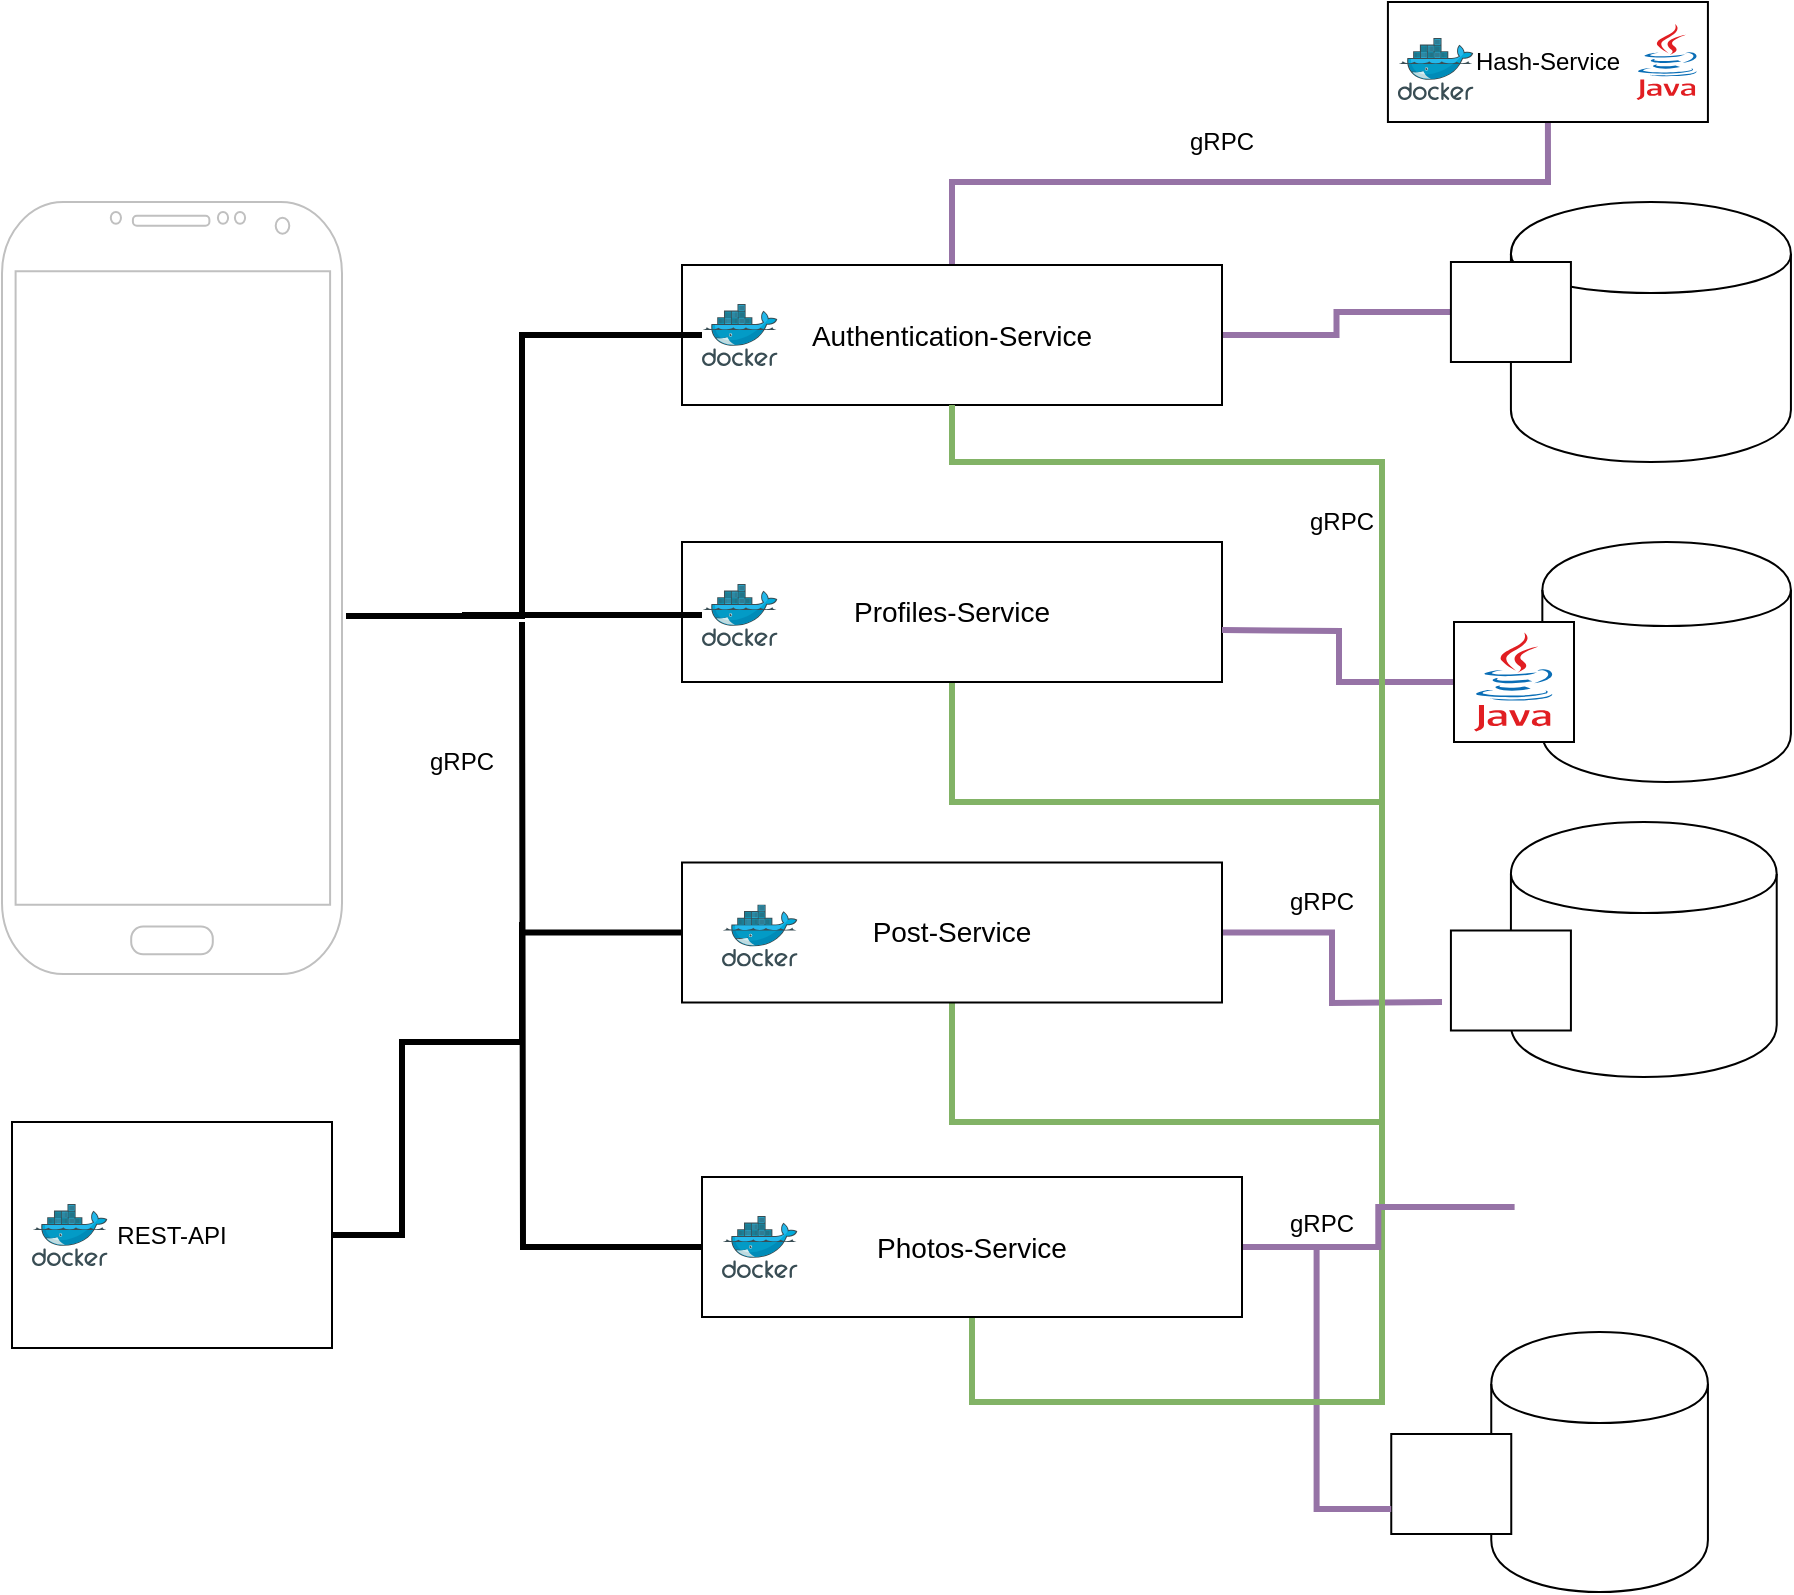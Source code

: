<mxfile version="13.0.3" type="device"><diagram id="kzYOVW_9W5RdmveZh3JC" name="Page-1"><mxGraphModel dx="1422" dy="942" grid="1" gridSize="10" guides="1" tooltips="1" connect="1" arrows="1" fold="1" page="1" pageScale="1" pageWidth="850" pageHeight="1100" math="0" shadow="0"><root><mxCell id="0"/><mxCell id="1" parent="0"/><mxCell id="gLaVT_gJd6wTQTXSnAGv-7" value="" style="shape=cylinder;whiteSpace=wrap;html=1;boundedLbl=1;backgroundOutline=1;" vertex="1" parent="1"><mxGeometry x="764.46" y="270" width="140" height="130" as="geometry"/></mxCell><mxCell id="gLaVT_gJd6wTQTXSnAGv-36" style="edgeStyle=orthogonalEdgeStyle;rounded=0;orthogonalLoop=1;jettySize=auto;html=1;entryX=0.5;entryY=1;entryDx=0;entryDy=0;startArrow=none;startFill=0;endArrow=none;endFill=0;fillColor=#e1d5e7;strokeColor=#9673a6;strokeWidth=3;" edge="1" parent="1" source="gLaVT_gJd6wTQTXSnAGv-1" target="gLaVT_gJd6wTQTXSnAGv-11"><mxGeometry relative="1" as="geometry"><Array as="points"><mxPoint x="485" y="260"/><mxPoint x="783" y="260"/></Array></mxGeometry></mxCell><mxCell id="gLaVT_gJd6wTQTXSnAGv-37" style="edgeStyle=orthogonalEdgeStyle;rounded=0;orthogonalLoop=1;jettySize=auto;html=1;entryX=0;entryY=0.5;entryDx=0;entryDy=0;startArrow=none;startFill=0;endArrow=none;endFill=0;fillColor=#e1d5e7;strokeColor=#9673a6;strokeWidth=3;" edge="1" parent="1" source="gLaVT_gJd6wTQTXSnAGv-1" target="gLaVT_gJd6wTQTXSnAGv-2"><mxGeometry relative="1" as="geometry"/></mxCell><mxCell id="gLaVT_gJd6wTQTXSnAGv-1" value="&lt;font style=&quot;font-size: 14px&quot;&gt;Authentication-Service&lt;/font&gt;" style="rounded=0;whiteSpace=wrap;html=1;" vertex="1" parent="1"><mxGeometry x="350" y="301.5" width="270" height="70" as="geometry"/></mxCell><mxCell id="gLaVT_gJd6wTQTXSnAGv-2" value="" style="rounded=0;whiteSpace=wrap;html=1;" vertex="1" parent="1"><mxGeometry x="734.46" y="300" width="60" height="50" as="geometry"/></mxCell><mxCell id="gLaVT_gJd6wTQTXSnAGv-3" value="" style="shape=image;html=1;verticalAlign=top;verticalLabelPosition=bottom;labelBackgroundColor=#ffffff;imageAspect=0;aspect=fixed;image=https://cdn4.iconfinder.com/data/icons/logos-brands-5/24/go-128.png" vertex="1" parent="1"><mxGeometry x="750.46" y="316" width="28" height="28" as="geometry"/></mxCell><mxCell id="gLaVT_gJd6wTQTXSnAGv-6" value="" style="shape=image;html=1;verticalAlign=top;verticalLabelPosition=bottom;labelBackgroundColor=#ffffff;imageAspect=0;aspect=fixed;image=https://cdn4.iconfinder.com/data/icons/logos-brands-5/24/go-128.png" vertex="1" parent="1"><mxGeometry x="580" y="311" width="28" height="28" as="geometry"/></mxCell><mxCell id="gLaVT_gJd6wTQTXSnAGv-8" value="" style="shape=image;html=1;verticalAlign=top;verticalLabelPosition=bottom;labelBackgroundColor=#ffffff;imageAspect=0;aspect=fixed;image=https://cdn4.iconfinder.com/data/icons/logos-brands-5/24/mysql-128.png" vertex="1" parent="1"><mxGeometry x="778.96" y="300" width="97" height="97" as="geometry"/></mxCell><mxCell id="gLaVT_gJd6wTQTXSnAGv-41" style="edgeStyle=orthogonalEdgeStyle;rounded=0;orthogonalLoop=1;jettySize=auto;html=1;entryX=0.5;entryY=1;entryDx=0;entryDy=0;startArrow=none;startFill=0;endArrow=none;endFill=0;fillColor=#d5e8d4;strokeColor=#82b366;strokeWidth=3;" edge="1" parent="1" source="gLaVT_gJd6wTQTXSnAGv-9" target="gLaVT_gJd6wTQTXSnAGv-1"><mxGeometry relative="1" as="geometry"><Array as="points"><mxPoint x="485" y="570"/><mxPoint x="700" y="570"/><mxPoint x="700" y="400"/><mxPoint x="485" y="400"/></Array></mxGeometry></mxCell><mxCell id="gLaVT_gJd6wTQTXSnAGv-9" value="&lt;font style=&quot;font-size: 14px&quot;&gt;Profiles-Service&lt;/font&gt;" style="rounded=0;whiteSpace=wrap;html=1;" vertex="1" parent="1"><mxGeometry x="350" y="440" width="270" height="70" as="geometry"/></mxCell><mxCell id="gLaVT_gJd6wTQTXSnAGv-38" style="edgeStyle=orthogonalEdgeStyle;rounded=0;orthogonalLoop=1;jettySize=auto;html=1;entryX=0;entryY=0.5;entryDx=0;entryDy=0;startArrow=none;startFill=0;endArrow=none;endFill=0;fillColor=#e1d5e7;strokeColor=#9673a6;strokeWidth=3;" edge="1" parent="1" target="gLaVT_gJd6wTQTXSnAGv-14"><mxGeometry relative="1" as="geometry"><mxPoint x="620" y="484" as="sourcePoint"/></mxGeometry></mxCell><mxCell id="gLaVT_gJd6wTQTXSnAGv-10" value="" style="shape=image;html=1;verticalAlign=top;verticalLabelPosition=bottom;labelBackgroundColor=#ffffff;imageAspect=0;aspect=fixed;image=https://cdn4.iconfinder.com/data/icons/logos-brands-5/24/go-128.png" vertex="1" parent="1"><mxGeometry x="580" y="470" width="28" height="28" as="geometry"/></mxCell><mxCell id="gLaVT_gJd6wTQTXSnAGv-11" value="Hash-Service" style="rounded=0;whiteSpace=wrap;html=1;" vertex="1" parent="1"><mxGeometry x="702.96" y="170" width="160" height="60" as="geometry"/></mxCell><mxCell id="gLaVT_gJd6wTQTXSnAGv-12" value="" style="shape=cylinder;whiteSpace=wrap;html=1;boundedLbl=1;backgroundOutline=1;" vertex="1" parent="1"><mxGeometry x="780.17" y="440" width="124.29" height="120" as="geometry"/></mxCell><mxCell id="gLaVT_gJd6wTQTXSnAGv-13" value="" style="shape=image;html=1;verticalAlign=top;verticalLabelPosition=bottom;labelBackgroundColor=#ffffff;imageAspect=0;aspect=fixed;image=https://cdn4.iconfinder.com/data/icons/logos-brands-5/24/neo4j-128.png" vertex="1" parent="1"><mxGeometry x="817.96" y="492" width="58" height="58" as="geometry"/></mxCell><mxCell id="gLaVT_gJd6wTQTXSnAGv-14" value="" style="rounded=0;whiteSpace=wrap;html=1;" vertex="1" parent="1"><mxGeometry x="736" y="480" width="60" height="60" as="geometry"/></mxCell><mxCell id="gLaVT_gJd6wTQTXSnAGv-15" value="" style="dashed=0;outlineConnect=0;html=1;align=center;labelPosition=center;verticalLabelPosition=bottom;verticalAlign=top;shape=mxgraph.weblogos.java" vertex="1" parent="1"><mxGeometry x="746" y="485.25" width="40" height="49.5" as="geometry"/></mxCell><mxCell id="gLaVT_gJd6wTQTXSnAGv-39" style="edgeStyle=orthogonalEdgeStyle;rounded=0;orthogonalLoop=1;jettySize=auto;html=1;startArrow=none;startFill=0;endArrow=none;endFill=0;fillColor=#e1d5e7;strokeColor=#9673a6;strokeWidth=3;" edge="1" parent="1" source="gLaVT_gJd6wTQTXSnAGv-16"><mxGeometry relative="1" as="geometry"><mxPoint x="730" y="670" as="targetPoint"/></mxGeometry></mxCell><mxCell id="gLaVT_gJd6wTQTXSnAGv-42" style="edgeStyle=orthogonalEdgeStyle;rounded=0;orthogonalLoop=1;jettySize=auto;html=1;startArrow=none;startFill=0;endArrow=none;endFill=0;fillColor=#d5e8d4;strokeColor=#82b366;strokeWidth=3;" edge="1" parent="1" source="gLaVT_gJd6wTQTXSnAGv-16"><mxGeometry relative="1" as="geometry"><mxPoint x="485" y="372" as="targetPoint"/><Array as="points"><mxPoint x="485" y="730"/><mxPoint x="700" y="730"/><mxPoint x="700" y="400"/><mxPoint x="485" y="400"/></Array></mxGeometry></mxCell><mxCell id="gLaVT_gJd6wTQTXSnAGv-68" style="edgeStyle=orthogonalEdgeStyle;rounded=0;orthogonalLoop=1;jettySize=auto;html=1;startArrow=none;startFill=0;endArrow=none;endFill=0;strokeWidth=3;" edge="1" parent="1" source="gLaVT_gJd6wTQTXSnAGv-16"><mxGeometry relative="1" as="geometry"><mxPoint x="270" y="635.25" as="targetPoint"/></mxGeometry></mxCell><mxCell id="gLaVT_gJd6wTQTXSnAGv-16" value="&lt;font style=&quot;font-size: 14px&quot;&gt;Post-Service&lt;/font&gt;" style="rounded=0;whiteSpace=wrap;html=1;" vertex="1" parent="1"><mxGeometry x="350" y="600.25" width="270" height="70" as="geometry"/></mxCell><mxCell id="gLaVT_gJd6wTQTXSnAGv-17" value="" style="shape=image;html=1;verticalAlign=top;verticalLabelPosition=bottom;labelBackgroundColor=#ffffff;imageAspect=0;aspect=fixed;image=https://cdn4.iconfinder.com/data/icons/logos-brands-5/24/go-128.png" vertex="1" parent="1"><mxGeometry x="580" y="621.25" width="28" height="28" as="geometry"/></mxCell><mxCell id="gLaVT_gJd6wTQTXSnAGv-18" value="" style="shape=cylinder;whiteSpace=wrap;html=1;boundedLbl=1;backgroundOutline=1;" vertex="1" parent="1"><mxGeometry x="764.46" y="580" width="132.9" height="127.5" as="geometry"/></mxCell><mxCell id="gLaVT_gJd6wTQTXSnAGv-19" value="" style="shape=image;html=1;verticalAlign=top;verticalLabelPosition=bottom;labelBackgroundColor=#ffffff;imageAspect=0;aspect=fixed;image=https://cdn4.iconfinder.com/data/icons/logos-3/512/mongodb-2-128.png" vertex="1" parent="1"><mxGeometry x="804.46" y="630" width="58.5" height="58.5" as="geometry"/></mxCell><mxCell id="gLaVT_gJd6wTQTXSnAGv-20" value="" style="shape=image;html=1;verticalAlign=top;verticalLabelPosition=bottom;labelBackgroundColor=#ffffff;imageAspect=0;aspect=fixed;image=https://cdn0.iconfinder.com/data/icons/business-collection-2027/59/record-128.png" vertex="1" parent="1"><mxGeometry x="766.3" y="730" width="85" height="85" as="geometry"/></mxCell><mxCell id="gLaVT_gJd6wTQTXSnAGv-21" value="" style="rounded=0;whiteSpace=wrap;html=1;" vertex="1" parent="1"><mxGeometry x="734.46" y="634.25" width="60" height="50" as="geometry"/></mxCell><mxCell id="gLaVT_gJd6wTQTXSnAGv-22" value="" style="shape=image;html=1;verticalAlign=top;verticalLabelPosition=bottom;labelBackgroundColor=#ffffff;imageAspect=0;aspect=fixed;image=https://cdn4.iconfinder.com/data/icons/logos-brands-5/24/go-128.png" vertex="1" parent="1"><mxGeometry x="750.46" y="650.25" width="28" height="28" as="geometry"/></mxCell><mxCell id="gLaVT_gJd6wTQTXSnAGv-23" value="" style="shape=cylinder;whiteSpace=wrap;html=1;boundedLbl=1;backgroundOutline=1;" vertex="1" parent="1"><mxGeometry x="754.63" y="835" width="108.33" height="130" as="geometry"/></mxCell><mxCell id="gLaVT_gJd6wTQTXSnAGv-24" value="" style="rounded=0;whiteSpace=wrap;html=1;" vertex="1" parent="1"><mxGeometry x="704.63" y="886" width="60" height="50" as="geometry"/></mxCell><mxCell id="gLaVT_gJd6wTQTXSnAGv-25" value="" style="shape=image;html=1;verticalAlign=top;verticalLabelPosition=bottom;labelBackgroundColor=#ffffff;imageAspect=0;aspect=fixed;image=https://cdn4.iconfinder.com/data/icons/logos-brands-5/24/go-128.png" vertex="1" parent="1"><mxGeometry x="720.63" y="902" width="28" height="28" as="geometry"/></mxCell><mxCell id="gLaVT_gJd6wTQTXSnAGv-26" value="" style="shape=image;html=1;verticalAlign=top;verticalLabelPosition=bottom;labelBackgroundColor=#ffffff;imageAspect=0;aspect=fixed;image=https://cdn4.iconfinder.com/data/icons/logos-brands-5/24/mysql-128.png" vertex="1" parent="1"><mxGeometry x="769.13" y="875" width="72" height="72" as="geometry"/></mxCell><mxCell id="gLaVT_gJd6wTQTXSnAGv-28" value="" style="dashed=0;outlineConnect=0;html=1;align=center;labelPosition=center;verticalLabelPosition=bottom;verticalAlign=top;shape=mxgraph.weblogos.java" vertex="1" parent="1"><mxGeometry x="827.25" y="181" width="30.71" height="38" as="geometry"/></mxCell><mxCell id="gLaVT_gJd6wTQTXSnAGv-40" style="edgeStyle=orthogonalEdgeStyle;rounded=0;orthogonalLoop=1;jettySize=auto;html=1;entryX=0;entryY=0.75;entryDx=0;entryDy=0;startArrow=none;startFill=0;endArrow=none;endFill=0;fillColor=#e1d5e7;strokeColor=#9673a6;strokeWidth=3;" edge="1" parent="1" source="gLaVT_gJd6wTQTXSnAGv-29" target="gLaVT_gJd6wTQTXSnAGv-24"><mxGeometry relative="1" as="geometry"/></mxCell><mxCell id="gLaVT_gJd6wTQTXSnAGv-43" style="edgeStyle=orthogonalEdgeStyle;rounded=0;orthogonalLoop=1;jettySize=auto;html=1;startArrow=none;startFill=0;endArrow=none;endFill=0;fillColor=#d5e8d4;strokeColor=#82b366;strokeWidth=3;" edge="1" parent="1" source="gLaVT_gJd6wTQTXSnAGv-29"><mxGeometry relative="1" as="geometry"><mxPoint x="700" y="510" as="targetPoint"/><Array as="points"><mxPoint x="495" y="870"/><mxPoint x="700" y="870"/></Array></mxGeometry></mxCell><mxCell id="gLaVT_gJd6wTQTXSnAGv-44" style="edgeStyle=orthogonalEdgeStyle;rounded=0;orthogonalLoop=1;jettySize=auto;html=1;startArrow=none;startFill=0;endArrow=none;endFill=0;fillColor=#e1d5e7;strokeColor=#9673a6;strokeWidth=3;" edge="1" parent="1" source="gLaVT_gJd6wTQTXSnAGv-29" target="gLaVT_gJd6wTQTXSnAGv-20"><mxGeometry relative="1" as="geometry"/></mxCell><mxCell id="gLaVT_gJd6wTQTXSnAGv-66" style="edgeStyle=orthogonalEdgeStyle;rounded=0;orthogonalLoop=1;jettySize=auto;html=1;startArrow=none;startFill=0;endArrow=none;endFill=0;strokeWidth=3;" edge="1" parent="1" source="gLaVT_gJd6wTQTXSnAGv-29"><mxGeometry relative="1" as="geometry"><mxPoint x="270" y="480" as="targetPoint"/></mxGeometry></mxCell><mxCell id="gLaVT_gJd6wTQTXSnAGv-29" value="&lt;font style=&quot;font-size: 14px&quot;&gt;Photos-Service&lt;/font&gt;" style="rounded=0;whiteSpace=wrap;html=1;" vertex="1" parent="1"><mxGeometry x="360" y="757.5" width="270" height="70" as="geometry"/></mxCell><mxCell id="gLaVT_gJd6wTQTXSnAGv-65" style="edgeStyle=orthogonalEdgeStyle;rounded=0;orthogonalLoop=1;jettySize=auto;html=1;startArrow=none;startFill=0;endArrow=none;endFill=0;strokeWidth=3;" edge="1" parent="1" source="gLaVT_gJd6wTQTXSnAGv-31"><mxGeometry relative="1" as="geometry"><mxPoint x="182" y="477" as="targetPoint"/><Array as="points"><mxPoint x="270" y="337"/><mxPoint x="270" y="477"/></Array></mxGeometry></mxCell><mxCell id="gLaVT_gJd6wTQTXSnAGv-31" value="" style="aspect=fixed;html=1;points=[];align=center;image;fontSize=12;image=img/lib/mscae/Docker.svg;" vertex="1" parent="1"><mxGeometry x="360" y="321" width="37.8" height="31" as="geometry"/></mxCell><mxCell id="gLaVT_gJd6wTQTXSnAGv-32" value="" style="aspect=fixed;html=1;points=[];align=center;image;fontSize=12;image=img/lib/mscae/Docker.svg;" vertex="1" parent="1"><mxGeometry x="707.96" y="188" width="37.8" height="31" as="geometry"/></mxCell><mxCell id="gLaVT_gJd6wTQTXSnAGv-67" style="edgeStyle=orthogonalEdgeStyle;rounded=0;orthogonalLoop=1;jettySize=auto;html=1;startArrow=none;startFill=0;endArrow=none;endFill=0;strokeWidth=3;" edge="1" parent="1" source="gLaVT_gJd6wTQTXSnAGv-33"><mxGeometry relative="1" as="geometry"><mxPoint x="240" y="476.5" as="targetPoint"/></mxGeometry></mxCell><mxCell id="gLaVT_gJd6wTQTXSnAGv-33" value="" style="aspect=fixed;html=1;points=[];align=center;image;fontSize=12;image=img/lib/mscae/Docker.svg;" vertex="1" parent="1"><mxGeometry x="360" y="461" width="37.8" height="31" as="geometry"/></mxCell><mxCell id="gLaVT_gJd6wTQTXSnAGv-34" value="" style="aspect=fixed;html=1;points=[];align=center;image;fontSize=12;image=img/lib/mscae/Docker.svg;" vertex="1" parent="1"><mxGeometry x="370" y="621.25" width="37.8" height="31" as="geometry"/></mxCell><mxCell id="gLaVT_gJd6wTQTXSnAGv-35" value="" style="aspect=fixed;html=1;points=[];align=center;image;fontSize=12;image=img/lib/mscae/Docker.svg;" vertex="1" parent="1"><mxGeometry x="370" y="777" width="37.8" height="31" as="geometry"/></mxCell><mxCell id="gLaVT_gJd6wTQTXSnAGv-45" value="" style="verticalLabelPosition=bottom;verticalAlign=top;html=1;shadow=0;dashed=0;strokeWidth=1;shape=mxgraph.android.phone2;strokeColor=#c0c0c0;" vertex="1" parent="1"><mxGeometry x="10" y="270" width="170" height="386" as="geometry"/></mxCell><mxCell id="gLaVT_gJd6wTQTXSnAGv-46" value="" style="shape=image;html=1;verticalAlign=top;verticalLabelPosition=bottom;labelBackgroundColor=#ffffff;imageAspect=0;aspect=fixed;image=https://cdn4.iconfinder.com/data/icons/logos-3/600/React.js_logo-128.png" vertex="1" parent="1"><mxGeometry x="29.75" y="379.75" width="130.5" height="130.5" as="geometry"/></mxCell><mxCell id="gLaVT_gJd6wTQTXSnAGv-69" style="edgeStyle=orthogonalEdgeStyle;rounded=0;orthogonalLoop=1;jettySize=auto;html=1;startArrow=none;startFill=0;endArrow=none;endFill=0;strokeWidth=3;" edge="1" parent="1" source="gLaVT_gJd6wTQTXSnAGv-47"><mxGeometry relative="1" as="geometry"><mxPoint x="270" y="630" as="targetPoint"/><Array as="points"><mxPoint x="210" y="787"/><mxPoint x="210" y="690"/><mxPoint x="270" y="690"/></Array></mxGeometry></mxCell><mxCell id="gLaVT_gJd6wTQTXSnAGv-47" value="REST-API" style="rounded=0;whiteSpace=wrap;html=1;" vertex="1" parent="1"><mxGeometry x="15" y="730" width="160" height="113" as="geometry"/></mxCell><mxCell id="gLaVT_gJd6wTQTXSnAGv-52" value="" style="shape=image;html=1;verticalAlign=top;verticalLabelPosition=bottom;labelBackgroundColor=#ffffff;imageAspect=0;aspect=fixed;image=https://cdn4.iconfinder.com/data/icons/logos-brands-5/24/go-128.png" vertex="1" parent="1"><mxGeometry x="135" y="799.5" width="28" height="28" as="geometry"/></mxCell><mxCell id="gLaVT_gJd6wTQTXSnAGv-53" value="" style="aspect=fixed;html=1;points=[];align=center;image;fontSize=12;image=img/lib/mscae/Docker.svg;" vertex="1" parent="1"><mxGeometry x="25" y="771" width="37.8" height="31" as="geometry"/></mxCell><mxCell id="gLaVT_gJd6wTQTXSnAGv-70" value="gRPC" style="text;html=1;strokeColor=none;fillColor=none;align=center;verticalAlign=middle;whiteSpace=wrap;rounded=0;" vertex="1" parent="1"><mxGeometry x="220" y="540" width="40" height="20" as="geometry"/></mxCell><mxCell id="gLaVT_gJd6wTQTXSnAGv-71" value="gRPC" style="text;html=1;strokeColor=none;fillColor=none;align=center;verticalAlign=middle;whiteSpace=wrap;rounded=0;" vertex="1" parent="1"><mxGeometry x="600" y="230" width="40" height="20" as="geometry"/></mxCell><mxCell id="gLaVT_gJd6wTQTXSnAGv-72" value="gRPC" style="text;html=1;strokeColor=none;fillColor=none;align=center;verticalAlign=middle;whiteSpace=wrap;rounded=0;" vertex="1" parent="1"><mxGeometry x="660" y="420" width="40" height="20" as="geometry"/></mxCell><mxCell id="gLaVT_gJd6wTQTXSnAGv-73" value="gRPC" style="text;html=1;strokeColor=none;fillColor=none;align=center;verticalAlign=middle;whiteSpace=wrap;rounded=0;" vertex="1" parent="1"><mxGeometry x="650" y="610" width="40" height="20" as="geometry"/></mxCell><mxCell id="gLaVT_gJd6wTQTXSnAGv-74" value="gRPC" style="text;html=1;strokeColor=none;fillColor=none;align=center;verticalAlign=middle;whiteSpace=wrap;rounded=0;" vertex="1" parent="1"><mxGeometry x="650" y="771" width="40" height="20" as="geometry"/></mxCell><mxCell id="gLaVT_gJd6wTQTXSnAGv-75" value="" style="shape=image;html=1;verticalAlign=top;verticalLabelPosition=bottom;labelBackgroundColor=#ffffff;imageAspect=0;aspect=fixed;image=https://cdn4.iconfinder.com/data/icons/logos-brands-5/24/go-128.png" vertex="1" parent="1"><mxGeometry x="590" y="780" width="28" height="28" as="geometry"/></mxCell></root></mxGraphModel></diagram></mxfile>